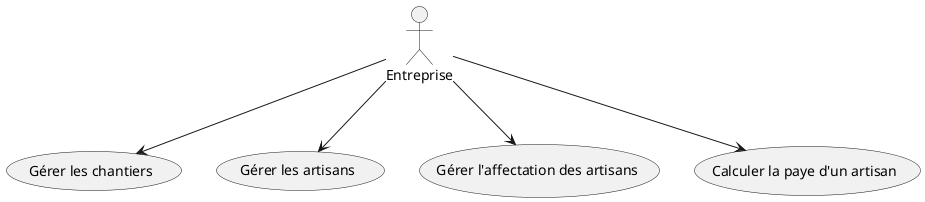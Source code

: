 ---
title: Exercice 1 : Diagramme 
des UC en plantUML ({{ date | 
date('dddd, MMMM Do') }})
---
En vous inspirant du code 
suivant (pour ne pas démarrer à 
vide), réalisez un diagramme 
des UC correspondant au sujet.
plantuml

@startuml use case

usecase "Gérer les chantiers" as 1
usecase "Gérer les artisans" as 2
usecase "Gérer l'affectation des artisans" as 3
usecase "Calculer la paye d'un artisan" as 4

actor Entreprise 

Entreprise --> 1
Entreprise --> 2
Entreprise --> 3
Entreprise --> 4

@enduml
